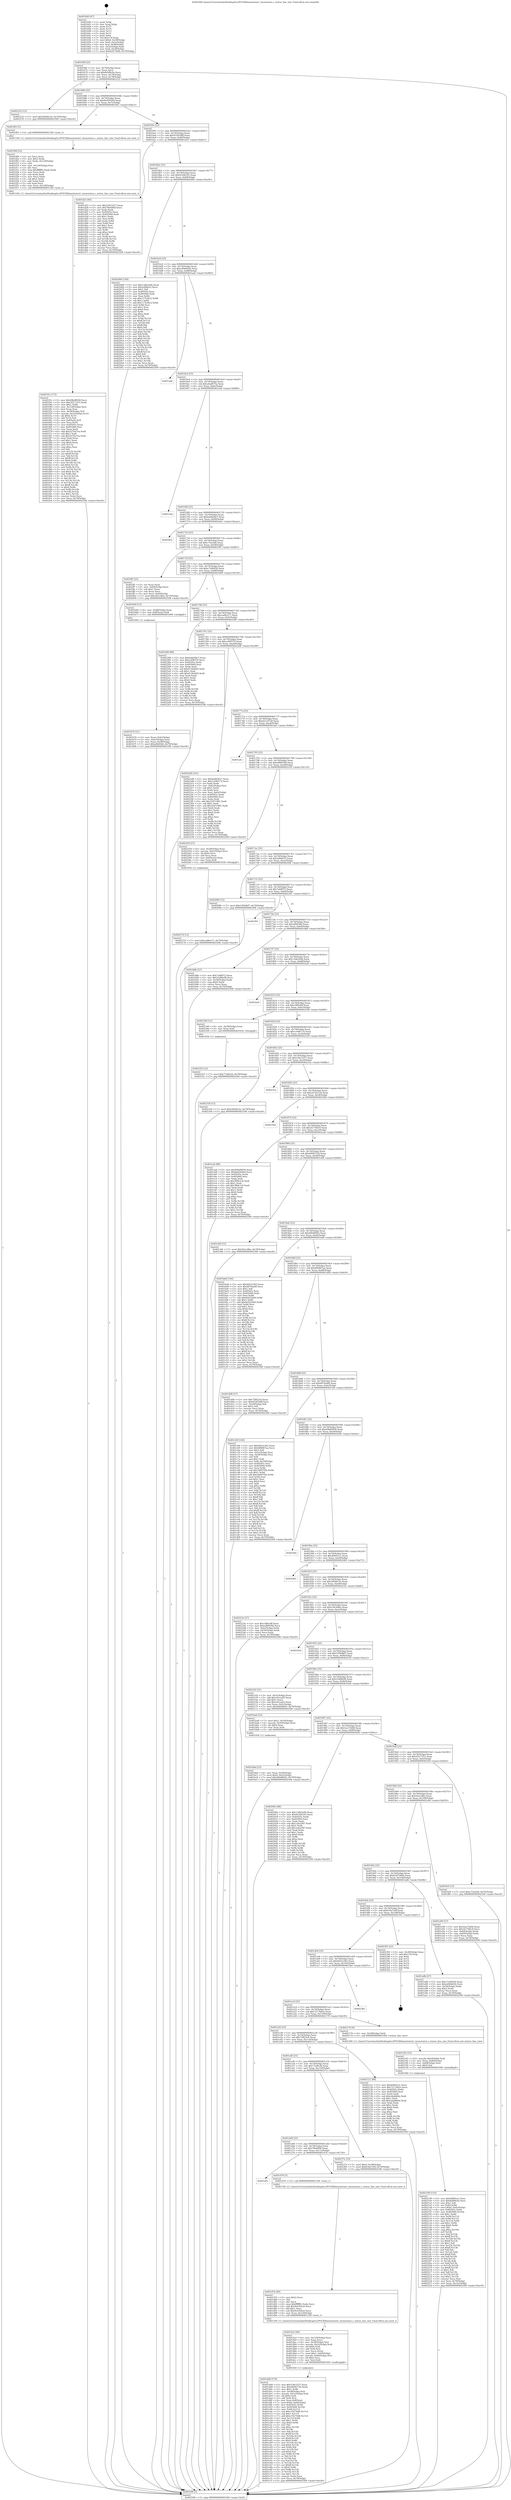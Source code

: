 digraph "0x401640" {
  label = "0x401640 (/mnt/c/Users/mathe/Desktop/tcc/POCII/binaries/extr_tmuxstatus.c_status_line_size_Final-ollvm.out::main(0))"
  labelloc = "t"
  node[shape=record]

  Entry [label="",width=0.3,height=0.3,shape=circle,fillcolor=black,style=filled]
  "0x40166f" [label="{
     0x40166f [23]\l
     | [instrs]\l
     &nbsp;&nbsp;0x40166f \<+3\>: mov -0x70(%rbp),%eax\l
     &nbsp;&nbsp;0x401672 \<+2\>: mov %eax,%ecx\l
     &nbsp;&nbsp;0x401674 \<+6\>: sub $0x8e9f9c9a,%ecx\l
     &nbsp;&nbsp;0x40167a \<+3\>: mov %eax,-0x74(%rbp)\l
     &nbsp;&nbsp;0x40167d \<+3\>: mov %ecx,-0x78(%rbp)\l
     &nbsp;&nbsp;0x401680 \<+6\>: je 0000000000402232 \<main+0xbf2\>\l
  }"]
  "0x402232" [label="{
     0x402232 [12]\l
     | [instrs]\l
     &nbsp;&nbsp;0x402232 \<+7\>: movl $0x50646c3e,-0x70(%rbp)\l
     &nbsp;&nbsp;0x402239 \<+5\>: jmp 0000000000402508 \<main+0xec8\>\l
  }"]
  "0x401686" [label="{
     0x401686 [22]\l
     | [instrs]\l
     &nbsp;&nbsp;0x401686 \<+5\>: jmp 000000000040168b \<main+0x4b\>\l
     &nbsp;&nbsp;0x40168b \<+3\>: mov -0x74(%rbp),%eax\l
     &nbsp;&nbsp;0x40168e \<+5\>: sub $0x8ed305b4,%eax\l
     &nbsp;&nbsp;0x401693 \<+3\>: mov %eax,-0x7c(%rbp)\l
     &nbsp;&nbsp;0x401696 \<+6\>: je 0000000000401f03 \<main+0x8c3\>\l
  }"]
  Exit [label="",width=0.3,height=0.3,shape=circle,fillcolor=black,style=filled,peripheries=2]
  "0x401f03" [label="{
     0x401f03 [5]\l
     | [instrs]\l
     &nbsp;&nbsp;0x401f03 \<+5\>: call 0000000000401160 \<next_i\>\l
     | [calls]\l
     &nbsp;&nbsp;0x401160 \{1\} (/mnt/c/Users/mathe/Desktop/tcc/POCII/binaries/extr_tmuxstatus.c_status_line_size_Final-ollvm.out::next_i)\l
  }"]
  "0x40169c" [label="{
     0x40169c [22]\l
     | [instrs]\l
     &nbsp;&nbsp;0x40169c \<+5\>: jmp 00000000004016a1 \<main+0x61\>\l
     &nbsp;&nbsp;0x4016a1 \<+3\>: mov -0x74(%rbp),%eax\l
     &nbsp;&nbsp;0x4016a4 \<+5\>: sub $0x93265d8f,%eax\l
     &nbsp;&nbsp;0x4016a9 \<+3\>: mov %eax,-0x80(%rbp)\l
     &nbsp;&nbsp;0x4016ac \<+6\>: je 0000000000401d23 \<main+0x6e3\>\l
  }"]
  "0x402355" [label="{
     0x402355 [12]\l
     | [instrs]\l
     &nbsp;&nbsp;0x402355 \<+7\>: movl $0x77a9fc2b,-0x70(%rbp)\l
     &nbsp;&nbsp;0x40235c \<+5\>: jmp 0000000000402508 \<main+0xec8\>\l
  }"]
  "0x401d23" [label="{
     0x401d23 [83]\l
     | [instrs]\l
     &nbsp;&nbsp;0x401d23 \<+5\>: mov $0x236c5257,%eax\l
     &nbsp;&nbsp;0x401d28 \<+5\>: mov $0x7fbe6f0d,%ecx\l
     &nbsp;&nbsp;0x401d2d \<+2\>: xor %edx,%edx\l
     &nbsp;&nbsp;0x401d2f \<+7\>: mov 0x40505c,%esi\l
     &nbsp;&nbsp;0x401d36 \<+7\>: mov 0x405060,%edi\l
     &nbsp;&nbsp;0x401d3d \<+3\>: sub $0x1,%edx\l
     &nbsp;&nbsp;0x401d40 \<+3\>: mov %esi,%r8d\l
     &nbsp;&nbsp;0x401d43 \<+3\>: add %edx,%r8d\l
     &nbsp;&nbsp;0x401d46 \<+4\>: imul %r8d,%esi\l
     &nbsp;&nbsp;0x401d4a \<+3\>: and $0x1,%esi\l
     &nbsp;&nbsp;0x401d4d \<+3\>: cmp $0x0,%esi\l
     &nbsp;&nbsp;0x401d50 \<+4\>: sete %r9b\l
     &nbsp;&nbsp;0x401d54 \<+3\>: cmp $0xa,%edi\l
     &nbsp;&nbsp;0x401d57 \<+4\>: setl %r10b\l
     &nbsp;&nbsp;0x401d5b \<+3\>: mov %r9b,%r11b\l
     &nbsp;&nbsp;0x401d5e \<+3\>: and %r10b,%r11b\l
     &nbsp;&nbsp;0x401d61 \<+3\>: xor %r10b,%r9b\l
     &nbsp;&nbsp;0x401d64 \<+3\>: or %r9b,%r11b\l
     &nbsp;&nbsp;0x401d67 \<+4\>: test $0x1,%r11b\l
     &nbsp;&nbsp;0x401d6b \<+3\>: cmovne %ecx,%eax\l
     &nbsp;&nbsp;0x401d6e \<+3\>: mov %eax,-0x70(%rbp)\l
     &nbsp;&nbsp;0x401d71 \<+5\>: jmp 0000000000402508 \<main+0xec8\>\l
  }"]
  "0x4016b2" [label="{
     0x4016b2 [25]\l
     | [instrs]\l
     &nbsp;&nbsp;0x4016b2 \<+5\>: jmp 00000000004016b7 \<main+0x77\>\l
     &nbsp;&nbsp;0x4016b7 \<+3\>: mov -0x74(%rbp),%eax\l
     &nbsp;&nbsp;0x4016ba \<+5\>: sub $0x9c50b165,%eax\l
     &nbsp;&nbsp;0x4016bf \<+6\>: mov %eax,-0x84(%rbp)\l
     &nbsp;&nbsp;0x4016c5 \<+6\>: je 0000000000402066 \<main+0xa26\>\l
  }"]
  "0x402274" [label="{
     0x402274 [12]\l
     | [instrs]\l
     &nbsp;&nbsp;0x402274 \<+7\>: movl $0xcad8ce71,-0x70(%rbp)\l
     &nbsp;&nbsp;0x40227b \<+5\>: jmp 0000000000402508 \<main+0xec8\>\l
  }"]
  "0x402066" [label="{
     0x402066 [144]\l
     | [instrs]\l
     &nbsp;&nbsp;0x402066 \<+5\>: mov $0x13db3e0b,%eax\l
     &nbsp;&nbsp;0x40206b \<+5\>: mov $0x2d0bb35,%ecx\l
     &nbsp;&nbsp;0x402070 \<+2\>: mov $0x1,%dl\l
     &nbsp;&nbsp;0x402072 \<+7\>: mov 0x40505c,%esi\l
     &nbsp;&nbsp;0x402079 \<+7\>: mov 0x405060,%edi\l
     &nbsp;&nbsp;0x402080 \<+3\>: mov %esi,%r8d\l
     &nbsp;&nbsp;0x402083 \<+7\>: sub $0x117b34c2,%r8d\l
     &nbsp;&nbsp;0x40208a \<+4\>: sub $0x1,%r8d\l
     &nbsp;&nbsp;0x40208e \<+7\>: add $0x117b34c2,%r8d\l
     &nbsp;&nbsp;0x402095 \<+4\>: imul %r8d,%esi\l
     &nbsp;&nbsp;0x402099 \<+3\>: and $0x1,%esi\l
     &nbsp;&nbsp;0x40209c \<+3\>: cmp $0x0,%esi\l
     &nbsp;&nbsp;0x40209f \<+4\>: sete %r9b\l
     &nbsp;&nbsp;0x4020a3 \<+3\>: cmp $0xa,%edi\l
     &nbsp;&nbsp;0x4020a6 \<+4\>: setl %r10b\l
     &nbsp;&nbsp;0x4020aa \<+3\>: mov %r9b,%r11b\l
     &nbsp;&nbsp;0x4020ad \<+4\>: xor $0xff,%r11b\l
     &nbsp;&nbsp;0x4020b1 \<+3\>: mov %r10b,%bl\l
     &nbsp;&nbsp;0x4020b4 \<+3\>: xor $0xff,%bl\l
     &nbsp;&nbsp;0x4020b7 \<+3\>: xor $0x0,%dl\l
     &nbsp;&nbsp;0x4020ba \<+3\>: mov %r11b,%r14b\l
     &nbsp;&nbsp;0x4020bd \<+4\>: and $0x0,%r14b\l
     &nbsp;&nbsp;0x4020c1 \<+3\>: and %dl,%r9b\l
     &nbsp;&nbsp;0x4020c4 \<+3\>: mov %bl,%r15b\l
     &nbsp;&nbsp;0x4020c7 \<+4\>: and $0x0,%r15b\l
     &nbsp;&nbsp;0x4020cb \<+3\>: and %dl,%r10b\l
     &nbsp;&nbsp;0x4020ce \<+3\>: or %r9b,%r14b\l
     &nbsp;&nbsp;0x4020d1 \<+3\>: or %r10b,%r15b\l
     &nbsp;&nbsp;0x4020d4 \<+3\>: xor %r15b,%r14b\l
     &nbsp;&nbsp;0x4020d7 \<+3\>: or %bl,%r11b\l
     &nbsp;&nbsp;0x4020da \<+4\>: xor $0xff,%r11b\l
     &nbsp;&nbsp;0x4020de \<+3\>: or $0x0,%dl\l
     &nbsp;&nbsp;0x4020e1 \<+3\>: and %dl,%r11b\l
     &nbsp;&nbsp;0x4020e4 \<+3\>: or %r11b,%r14b\l
     &nbsp;&nbsp;0x4020e7 \<+4\>: test $0x1,%r14b\l
     &nbsp;&nbsp;0x4020eb \<+3\>: cmovne %ecx,%eax\l
     &nbsp;&nbsp;0x4020ee \<+3\>: mov %eax,-0x70(%rbp)\l
     &nbsp;&nbsp;0x4020f1 \<+5\>: jmp 0000000000402508 \<main+0xec8\>\l
  }"]
  "0x4016cb" [label="{
     0x4016cb [25]\l
     | [instrs]\l
     &nbsp;&nbsp;0x4016cb \<+5\>: jmp 00000000004016d0 \<main+0x90\>\l
     &nbsp;&nbsp;0x4016d0 \<+3\>: mov -0x74(%rbp),%eax\l
     &nbsp;&nbsp;0x4016d3 \<+5\>: sub $0xa4966d5b,%eax\l
     &nbsp;&nbsp;0x4016d8 \<+6\>: mov %eax,-0x88(%rbp)\l
     &nbsp;&nbsp;0x4016de \<+6\>: je 0000000000401aa6 \<main+0x466\>\l
  }"]
  "0x402199" [label="{
     0x402199 [153]\l
     | [instrs]\l
     &nbsp;&nbsp;0x402199 \<+5\>: mov $0x4fd95ca1,%esi\l
     &nbsp;&nbsp;0x40219e \<+5\>: mov $0x8e9f9c9a,%ecx\l
     &nbsp;&nbsp;0x4021a3 \<+2\>: mov $0x1,%dl\l
     &nbsp;&nbsp;0x4021a5 \<+3\>: xor %r8d,%r8d\l
     &nbsp;&nbsp;0x4021a8 \<+7\>: movl $0x0,-0x6c(%rbp)\l
     &nbsp;&nbsp;0x4021af \<+8\>: mov 0x40505c,%r9d\l
     &nbsp;&nbsp;0x4021b7 \<+8\>: mov 0x405060,%r10d\l
     &nbsp;&nbsp;0x4021bf \<+4\>: sub $0x1,%r8d\l
     &nbsp;&nbsp;0x4021c3 \<+3\>: mov %r9d,%r11d\l
     &nbsp;&nbsp;0x4021c6 \<+3\>: add %r8d,%r11d\l
     &nbsp;&nbsp;0x4021c9 \<+4\>: imul %r11d,%r9d\l
     &nbsp;&nbsp;0x4021cd \<+4\>: and $0x1,%r9d\l
     &nbsp;&nbsp;0x4021d1 \<+4\>: cmp $0x0,%r9d\l
     &nbsp;&nbsp;0x4021d5 \<+3\>: sete %bl\l
     &nbsp;&nbsp;0x4021d8 \<+4\>: cmp $0xa,%r10d\l
     &nbsp;&nbsp;0x4021dc \<+4\>: setl %r14b\l
     &nbsp;&nbsp;0x4021e0 \<+3\>: mov %bl,%r15b\l
     &nbsp;&nbsp;0x4021e3 \<+4\>: xor $0xff,%r15b\l
     &nbsp;&nbsp;0x4021e7 \<+3\>: mov %r14b,%r12b\l
     &nbsp;&nbsp;0x4021ea \<+4\>: xor $0xff,%r12b\l
     &nbsp;&nbsp;0x4021ee \<+3\>: xor $0x1,%dl\l
     &nbsp;&nbsp;0x4021f1 \<+3\>: mov %r15b,%r13b\l
     &nbsp;&nbsp;0x4021f4 \<+4\>: and $0xff,%r13b\l
     &nbsp;&nbsp;0x4021f8 \<+2\>: and %dl,%bl\l
     &nbsp;&nbsp;0x4021fa \<+3\>: mov %r12b,%dil\l
     &nbsp;&nbsp;0x4021fd \<+4\>: and $0xff,%dil\l
     &nbsp;&nbsp;0x402201 \<+3\>: and %dl,%r14b\l
     &nbsp;&nbsp;0x402204 \<+3\>: or %bl,%r13b\l
     &nbsp;&nbsp;0x402207 \<+3\>: or %r14b,%dil\l
     &nbsp;&nbsp;0x40220a \<+3\>: xor %dil,%r13b\l
     &nbsp;&nbsp;0x40220d \<+3\>: or %r12b,%r15b\l
     &nbsp;&nbsp;0x402210 \<+4\>: xor $0xff,%r15b\l
     &nbsp;&nbsp;0x402214 \<+3\>: or $0x1,%dl\l
     &nbsp;&nbsp;0x402217 \<+3\>: and %dl,%r15b\l
     &nbsp;&nbsp;0x40221a \<+3\>: or %r15b,%r13b\l
     &nbsp;&nbsp;0x40221d \<+4\>: test $0x1,%r13b\l
     &nbsp;&nbsp;0x402221 \<+3\>: cmovne %ecx,%esi\l
     &nbsp;&nbsp;0x402224 \<+3\>: mov %esi,-0x70(%rbp)\l
     &nbsp;&nbsp;0x402227 \<+6\>: mov %eax,-0x12c(%rbp)\l
     &nbsp;&nbsp;0x40222d \<+5\>: jmp 0000000000402508 \<main+0xec8\>\l
  }"]
  "0x401aa6" [label="{
     0x401aa6\l
  }", style=dashed]
  "0x4016e4" [label="{
     0x4016e4 [25]\l
     | [instrs]\l
     &nbsp;&nbsp;0x4016e4 \<+5\>: jmp 00000000004016e9 \<main+0xa9\>\l
     &nbsp;&nbsp;0x4016e9 \<+3\>: mov -0x74(%rbp),%eax\l
     &nbsp;&nbsp;0x4016ec \<+5\>: sub $0xa4ad875a,%eax\l
     &nbsp;&nbsp;0x4016f1 \<+6\>: mov %eax,-0x8c(%rbp)\l
     &nbsp;&nbsp;0x4016f7 \<+6\>: je 00000000004023a6 \<main+0xd66\>\l
  }"]
  "0x402182" [label="{
     0x402182 [23]\l
     | [instrs]\l
     &nbsp;&nbsp;0x402182 \<+10\>: movabs $0x4030b6,%rdi\l
     &nbsp;&nbsp;0x40218c \<+3\>: mov %eax,-0x68(%rbp)\l
     &nbsp;&nbsp;0x40218f \<+3\>: mov -0x68(%rbp),%esi\l
     &nbsp;&nbsp;0x402192 \<+2\>: mov $0x0,%al\l
     &nbsp;&nbsp;0x402194 \<+5\>: call 0000000000401040 \<printf@plt\>\l
     | [calls]\l
     &nbsp;&nbsp;0x401040 \{1\} (unknown)\l
  }"]
  "0x4023a6" [label="{
     0x4023a6\l
  }", style=dashed]
  "0x4016fd" [label="{
     0x4016fd [25]\l
     | [instrs]\l
     &nbsp;&nbsp;0x4016fd \<+5\>: jmp 0000000000401702 \<main+0xc2\>\l
     &nbsp;&nbsp;0x401702 \<+3\>: mov -0x74(%rbp),%eax\l
     &nbsp;&nbsp;0x401705 \<+5\>: sub $0xba8d3be7,%eax\l
     &nbsp;&nbsp;0x40170a \<+6\>: mov %eax,-0x90(%rbp)\l
     &nbsp;&nbsp;0x401710 \<+6\>: je 00000000004024ee \<main+0xeae\>\l
  }"]
  "0x401f3c" [label="{
     0x401f3c [173]\l
     | [instrs]\l
     &nbsp;&nbsp;0x401f3c \<+5\>: mov $0x49bd9058,%ecx\l
     &nbsp;&nbsp;0x401f41 \<+5\>: mov $0x5f217353,%edx\l
     &nbsp;&nbsp;0x401f46 \<+3\>: mov $0x1,%r8b\l
     &nbsp;&nbsp;0x401f49 \<+6\>: mov -0x128(%rbp),%esi\l
     &nbsp;&nbsp;0x401f4f \<+3\>: imul %eax,%esi\l
     &nbsp;&nbsp;0x401f52 \<+4\>: mov -0x58(%rbp),%r9\l
     &nbsp;&nbsp;0x401f56 \<+4\>: movslq -0x5c(%rbp),%r10\l
     &nbsp;&nbsp;0x401f5a \<+4\>: shl $0x4,%r10\l
     &nbsp;&nbsp;0x401f5e \<+3\>: add %r10,%r9\l
     &nbsp;&nbsp;0x401f61 \<+4\>: mov 0x8(%r9),%r9\l
     &nbsp;&nbsp;0x401f65 \<+3\>: mov %esi,(%r9)\l
     &nbsp;&nbsp;0x401f68 \<+7\>: mov 0x40505c,%eax\l
     &nbsp;&nbsp;0x401f6f \<+7\>: mov 0x405060,%esi\l
     &nbsp;&nbsp;0x401f76 \<+2\>: mov %eax,%edi\l
     &nbsp;&nbsp;0x401f78 \<+6\>: add $0x527ba7ea,%edi\l
     &nbsp;&nbsp;0x401f7e \<+3\>: sub $0x1,%edi\l
     &nbsp;&nbsp;0x401f81 \<+6\>: sub $0x527ba7ea,%edi\l
     &nbsp;&nbsp;0x401f87 \<+3\>: imul %edi,%eax\l
     &nbsp;&nbsp;0x401f8a \<+3\>: and $0x1,%eax\l
     &nbsp;&nbsp;0x401f8d \<+3\>: cmp $0x0,%eax\l
     &nbsp;&nbsp;0x401f90 \<+4\>: sete %r11b\l
     &nbsp;&nbsp;0x401f94 \<+3\>: cmp $0xa,%esi\l
     &nbsp;&nbsp;0x401f97 \<+3\>: setl %bl\l
     &nbsp;&nbsp;0x401f9a \<+3\>: mov %r11b,%r14b\l
     &nbsp;&nbsp;0x401f9d \<+4\>: xor $0xff,%r14b\l
     &nbsp;&nbsp;0x401fa1 \<+3\>: mov %bl,%r15b\l
     &nbsp;&nbsp;0x401fa4 \<+4\>: xor $0xff,%r15b\l
     &nbsp;&nbsp;0x401fa8 \<+4\>: xor $0x0,%r8b\l
     &nbsp;&nbsp;0x401fac \<+3\>: mov %r14b,%r12b\l
     &nbsp;&nbsp;0x401faf \<+4\>: and $0x0,%r12b\l
     &nbsp;&nbsp;0x401fb3 \<+3\>: and %r8b,%r11b\l
     &nbsp;&nbsp;0x401fb6 \<+3\>: mov %r15b,%r13b\l
     &nbsp;&nbsp;0x401fb9 \<+4\>: and $0x0,%r13b\l
     &nbsp;&nbsp;0x401fbd \<+3\>: and %r8b,%bl\l
     &nbsp;&nbsp;0x401fc0 \<+3\>: or %r11b,%r12b\l
     &nbsp;&nbsp;0x401fc3 \<+3\>: or %bl,%r13b\l
     &nbsp;&nbsp;0x401fc6 \<+3\>: xor %r13b,%r12b\l
     &nbsp;&nbsp;0x401fc9 \<+3\>: or %r15b,%r14b\l
     &nbsp;&nbsp;0x401fcc \<+4\>: xor $0xff,%r14b\l
     &nbsp;&nbsp;0x401fd0 \<+4\>: or $0x0,%r8b\l
     &nbsp;&nbsp;0x401fd4 \<+3\>: and %r8b,%r14b\l
     &nbsp;&nbsp;0x401fd7 \<+3\>: or %r14b,%r12b\l
     &nbsp;&nbsp;0x401fda \<+4\>: test $0x1,%r12b\l
     &nbsp;&nbsp;0x401fde \<+3\>: cmovne %edx,%ecx\l
     &nbsp;&nbsp;0x401fe1 \<+3\>: mov %ecx,-0x70(%rbp)\l
     &nbsp;&nbsp;0x401fe4 \<+5\>: jmp 0000000000402508 \<main+0xec8\>\l
  }"]
  "0x4024ee" [label="{
     0x4024ee\l
  }", style=dashed]
  "0x401716" [label="{
     0x401716 [25]\l
     | [instrs]\l
     &nbsp;&nbsp;0x401716 \<+5\>: jmp 000000000040171b \<main+0xdb\>\l
     &nbsp;&nbsp;0x40171b \<+3\>: mov -0x74(%rbp),%eax\l
     &nbsp;&nbsp;0x40171e \<+5\>: sub $0xc75eefa8,%eax\l
     &nbsp;&nbsp;0x401723 \<+6\>: mov %eax,-0x94(%rbp)\l
     &nbsp;&nbsp;0x401729 \<+6\>: je 0000000000401ff5 \<main+0x9b5\>\l
  }"]
  "0x401f08" [label="{
     0x401f08 [52]\l
     | [instrs]\l
     &nbsp;&nbsp;0x401f08 \<+2\>: xor %ecx,%ecx\l
     &nbsp;&nbsp;0x401f0a \<+5\>: mov $0x2,%edx\l
     &nbsp;&nbsp;0x401f0f \<+6\>: mov %edx,-0x124(%rbp)\l
     &nbsp;&nbsp;0x401f15 \<+1\>: cltd\l
     &nbsp;&nbsp;0x401f16 \<+6\>: mov -0x124(%rbp),%esi\l
     &nbsp;&nbsp;0x401f1c \<+2\>: idiv %esi\l
     &nbsp;&nbsp;0x401f1e \<+6\>: imul $0xfffffffe,%edx,%edx\l
     &nbsp;&nbsp;0x401f24 \<+2\>: mov %ecx,%edi\l
     &nbsp;&nbsp;0x401f26 \<+2\>: sub %edx,%edi\l
     &nbsp;&nbsp;0x401f28 \<+2\>: mov %ecx,%edx\l
     &nbsp;&nbsp;0x401f2a \<+3\>: sub $0x1,%edx\l
     &nbsp;&nbsp;0x401f2d \<+2\>: add %edx,%edi\l
     &nbsp;&nbsp;0x401f2f \<+2\>: sub %edi,%ecx\l
     &nbsp;&nbsp;0x401f31 \<+6\>: mov %ecx,-0x128(%rbp)\l
     &nbsp;&nbsp;0x401f37 \<+5\>: call 0000000000401160 \<next_i\>\l
     | [calls]\l
     &nbsp;&nbsp;0x401160 \{1\} (/mnt/c/Users/mathe/Desktop/tcc/POCII/binaries/extr_tmuxstatus.c_status_line_size_Final-ollvm.out::next_i)\l
  }"]
  "0x401ff5" [label="{
     0x401ff5 [25]\l
     | [instrs]\l
     &nbsp;&nbsp;0x401ff5 \<+2\>: xor %eax,%eax\l
     &nbsp;&nbsp;0x401ff7 \<+3\>: mov -0x64(%rbp),%ecx\l
     &nbsp;&nbsp;0x401ffa \<+3\>: sub $0x1,%eax\l
     &nbsp;&nbsp;0x401ffd \<+2\>: sub %eax,%ecx\l
     &nbsp;&nbsp;0x401fff \<+3\>: mov %ecx,-0x64(%rbp)\l
     &nbsp;&nbsp;0x402002 \<+7\>: movl $0x5fa1c86e,-0x70(%rbp)\l
     &nbsp;&nbsp;0x402009 \<+5\>: jmp 0000000000402508 \<main+0xec8\>\l
  }"]
  "0x40172f" [label="{
     0x40172f [25]\l
     | [instrs]\l
     &nbsp;&nbsp;0x40172f \<+5\>: jmp 0000000000401734 \<main+0xf4\>\l
     &nbsp;&nbsp;0x401734 \<+3\>: mov -0x74(%rbp),%eax\l
     &nbsp;&nbsp;0x401737 \<+5\>: sub $0xc7e96658,%eax\l
     &nbsp;&nbsp;0x40173c \<+6\>: mov %eax,-0x98(%rbp)\l
     &nbsp;&nbsp;0x401742 \<+6\>: je 0000000000401b69 \<main+0x529\>\l
  }"]
  "0x401dd4" [label="{
     0x401dd4 [176]\l
     | [instrs]\l
     &nbsp;&nbsp;0x401dd4 \<+5\>: mov $0x236c5257,%ecx\l
     &nbsp;&nbsp;0x401dd9 \<+5\>: mov $0x44085726,%edx\l
     &nbsp;&nbsp;0x401dde \<+3\>: mov $0x1,%r8b\l
     &nbsp;&nbsp;0x401de1 \<+4\>: mov -0x58(%rbp),%rsi\l
     &nbsp;&nbsp;0x401de5 \<+4\>: movslq -0x5c(%rbp),%rdi\l
     &nbsp;&nbsp;0x401de9 \<+4\>: shl $0x4,%rdi\l
     &nbsp;&nbsp;0x401ded \<+3\>: add %rdi,%rsi\l
     &nbsp;&nbsp;0x401df0 \<+4\>: mov %rax,0x8(%rsi)\l
     &nbsp;&nbsp;0x401df4 \<+7\>: movl $0x0,-0x64(%rbp)\l
     &nbsp;&nbsp;0x401dfb \<+8\>: mov 0x40505c,%r9d\l
     &nbsp;&nbsp;0x401e03 \<+8\>: mov 0x405060,%r10d\l
     &nbsp;&nbsp;0x401e0b \<+3\>: mov %r9d,%r11d\l
     &nbsp;&nbsp;0x401e0e \<+7\>: sub $0xc19274d8,%r11d\l
     &nbsp;&nbsp;0x401e15 \<+4\>: sub $0x1,%r11d\l
     &nbsp;&nbsp;0x401e19 \<+7\>: add $0xc19274d8,%r11d\l
     &nbsp;&nbsp;0x401e20 \<+4\>: imul %r11d,%r9d\l
     &nbsp;&nbsp;0x401e24 \<+4\>: and $0x1,%r9d\l
     &nbsp;&nbsp;0x401e28 \<+4\>: cmp $0x0,%r9d\l
     &nbsp;&nbsp;0x401e2c \<+3\>: sete %bl\l
     &nbsp;&nbsp;0x401e2f \<+4\>: cmp $0xa,%r10d\l
     &nbsp;&nbsp;0x401e33 \<+4\>: setl %r14b\l
     &nbsp;&nbsp;0x401e37 \<+3\>: mov %bl,%r15b\l
     &nbsp;&nbsp;0x401e3a \<+4\>: xor $0xff,%r15b\l
     &nbsp;&nbsp;0x401e3e \<+3\>: mov %r14b,%r12b\l
     &nbsp;&nbsp;0x401e41 \<+4\>: xor $0xff,%r12b\l
     &nbsp;&nbsp;0x401e45 \<+4\>: xor $0x0,%r8b\l
     &nbsp;&nbsp;0x401e49 \<+3\>: mov %r15b,%r13b\l
     &nbsp;&nbsp;0x401e4c \<+4\>: and $0x0,%r13b\l
     &nbsp;&nbsp;0x401e50 \<+3\>: and %r8b,%bl\l
     &nbsp;&nbsp;0x401e53 \<+3\>: mov %r12b,%al\l
     &nbsp;&nbsp;0x401e56 \<+2\>: and $0x0,%al\l
     &nbsp;&nbsp;0x401e58 \<+3\>: and %r8b,%r14b\l
     &nbsp;&nbsp;0x401e5b \<+3\>: or %bl,%r13b\l
     &nbsp;&nbsp;0x401e5e \<+3\>: or %r14b,%al\l
     &nbsp;&nbsp;0x401e61 \<+3\>: xor %al,%r13b\l
     &nbsp;&nbsp;0x401e64 \<+3\>: or %r12b,%r15b\l
     &nbsp;&nbsp;0x401e67 \<+4\>: xor $0xff,%r15b\l
     &nbsp;&nbsp;0x401e6b \<+4\>: or $0x0,%r8b\l
     &nbsp;&nbsp;0x401e6f \<+3\>: and %r8b,%r15b\l
     &nbsp;&nbsp;0x401e72 \<+3\>: or %r15b,%r13b\l
     &nbsp;&nbsp;0x401e75 \<+4\>: test $0x1,%r13b\l
     &nbsp;&nbsp;0x401e79 \<+3\>: cmovne %edx,%ecx\l
     &nbsp;&nbsp;0x401e7c \<+3\>: mov %ecx,-0x70(%rbp)\l
     &nbsp;&nbsp;0x401e7f \<+5\>: jmp 0000000000402508 \<main+0xec8\>\l
  }"]
  "0x401b69" [label="{
     0x401b69 [13]\l
     | [instrs]\l
     &nbsp;&nbsp;0x401b69 \<+4\>: mov -0x48(%rbp),%rax\l
     &nbsp;&nbsp;0x401b6d \<+4\>: mov 0x8(%rax),%rdi\l
     &nbsp;&nbsp;0x401b71 \<+5\>: call 0000000000401060 \<atoi@plt\>\l
     | [calls]\l
     &nbsp;&nbsp;0x401060 \{1\} (unknown)\l
  }"]
  "0x401748" [label="{
     0x401748 [25]\l
     | [instrs]\l
     &nbsp;&nbsp;0x401748 \<+5\>: jmp 000000000040174d \<main+0x10d\>\l
     &nbsp;&nbsp;0x40174d \<+3\>: mov -0x74(%rbp),%eax\l
     &nbsp;&nbsp;0x401750 \<+5\>: sub $0xcad8ce71,%eax\l
     &nbsp;&nbsp;0x401755 \<+6\>: mov %eax,-0x9c(%rbp)\l
     &nbsp;&nbsp;0x40175b \<+6\>: je 0000000000402280 \<main+0xc40\>\l
  }"]
  "0x401da3" [label="{
     0x401da3 [49]\l
     | [instrs]\l
     &nbsp;&nbsp;0x401da3 \<+6\>: mov -0x120(%rbp),%ecx\l
     &nbsp;&nbsp;0x401da9 \<+3\>: imul %eax,%ecx\l
     &nbsp;&nbsp;0x401dac \<+4\>: mov -0x58(%rbp),%rsi\l
     &nbsp;&nbsp;0x401db0 \<+4\>: movslq -0x5c(%rbp),%rdi\l
     &nbsp;&nbsp;0x401db4 \<+4\>: shl $0x4,%rdi\l
     &nbsp;&nbsp;0x401db8 \<+3\>: add %rdi,%rsi\l
     &nbsp;&nbsp;0x401dbb \<+2\>: mov %ecx,(%rsi)\l
     &nbsp;&nbsp;0x401dbd \<+7\>: movl $0x1,-0x60(%rbp)\l
     &nbsp;&nbsp;0x401dc4 \<+4\>: movslq -0x60(%rbp),%rsi\l
     &nbsp;&nbsp;0x401dc8 \<+4\>: shl $0x2,%rsi\l
     &nbsp;&nbsp;0x401dcc \<+3\>: mov %rsi,%rdi\l
     &nbsp;&nbsp;0x401dcf \<+5\>: call 0000000000401050 \<malloc@plt\>\l
     | [calls]\l
     &nbsp;&nbsp;0x401050 \{1\} (unknown)\l
  }"]
  "0x402280" [label="{
     0x402280 [88]\l
     | [instrs]\l
     &nbsp;&nbsp;0x402280 \<+5\>: mov $0xba8d3be7,%eax\l
     &nbsp;&nbsp;0x402285 \<+5\>: mov $0xcc09f370,%ecx\l
     &nbsp;&nbsp;0x40228a \<+7\>: mov 0x40505c,%edx\l
     &nbsp;&nbsp;0x402291 \<+7\>: mov 0x405060,%esi\l
     &nbsp;&nbsp;0x402298 \<+2\>: mov %edx,%edi\l
     &nbsp;&nbsp;0x40229a \<+6\>: sub $0x4136eb65,%edi\l
     &nbsp;&nbsp;0x4022a0 \<+3\>: sub $0x1,%edi\l
     &nbsp;&nbsp;0x4022a3 \<+6\>: add $0x4136eb65,%edi\l
     &nbsp;&nbsp;0x4022a9 \<+3\>: imul %edi,%edx\l
     &nbsp;&nbsp;0x4022ac \<+3\>: and $0x1,%edx\l
     &nbsp;&nbsp;0x4022af \<+3\>: cmp $0x0,%edx\l
     &nbsp;&nbsp;0x4022b2 \<+4\>: sete %r8b\l
     &nbsp;&nbsp;0x4022b6 \<+3\>: cmp $0xa,%esi\l
     &nbsp;&nbsp;0x4022b9 \<+4\>: setl %r9b\l
     &nbsp;&nbsp;0x4022bd \<+3\>: mov %r8b,%r10b\l
     &nbsp;&nbsp;0x4022c0 \<+3\>: and %r9b,%r10b\l
     &nbsp;&nbsp;0x4022c3 \<+3\>: xor %r9b,%r8b\l
     &nbsp;&nbsp;0x4022c6 \<+3\>: or %r8b,%r10b\l
     &nbsp;&nbsp;0x4022c9 \<+4\>: test $0x1,%r10b\l
     &nbsp;&nbsp;0x4022cd \<+3\>: cmovne %ecx,%eax\l
     &nbsp;&nbsp;0x4022d0 \<+3\>: mov %eax,-0x70(%rbp)\l
     &nbsp;&nbsp;0x4022d3 \<+5\>: jmp 0000000000402508 \<main+0xec8\>\l
  }"]
  "0x401761" [label="{
     0x401761 [25]\l
     | [instrs]\l
     &nbsp;&nbsp;0x401761 \<+5\>: jmp 0000000000401766 \<main+0x126\>\l
     &nbsp;&nbsp;0x401766 \<+3\>: mov -0x74(%rbp),%eax\l
     &nbsp;&nbsp;0x401769 \<+5\>: sub $0xcc09f370,%eax\l
     &nbsp;&nbsp;0x40176e \<+6\>: mov %eax,-0xa0(%rbp)\l
     &nbsp;&nbsp;0x401774 \<+6\>: je 00000000004022d8 \<main+0xc98\>\l
  }"]
  "0x401d7b" [label="{
     0x401d7b [40]\l
     | [instrs]\l
     &nbsp;&nbsp;0x401d7b \<+5\>: mov $0x2,%ecx\l
     &nbsp;&nbsp;0x401d80 \<+1\>: cltd\l
     &nbsp;&nbsp;0x401d81 \<+2\>: idiv %ecx\l
     &nbsp;&nbsp;0x401d83 \<+6\>: imul $0xfffffffe,%edx,%ecx\l
     &nbsp;&nbsp;0x401d89 \<+6\>: add $0x9c6302e0,%ecx\l
     &nbsp;&nbsp;0x401d8f \<+3\>: add $0x1,%ecx\l
     &nbsp;&nbsp;0x401d92 \<+6\>: sub $0x9c6302e0,%ecx\l
     &nbsp;&nbsp;0x401d98 \<+6\>: mov %ecx,-0x120(%rbp)\l
     &nbsp;&nbsp;0x401d9e \<+5\>: call 0000000000401160 \<next_i\>\l
     | [calls]\l
     &nbsp;&nbsp;0x401160 \{1\} (/mnt/c/Users/mathe/Desktop/tcc/POCII/binaries/extr_tmuxstatus.c_status_line_size_Final-ollvm.out::next_i)\l
  }"]
  "0x4022d8" [label="{
     0x4022d8 [101]\l
     | [instrs]\l
     &nbsp;&nbsp;0x4022d8 \<+5\>: mov $0xba8d3be7,%eax\l
     &nbsp;&nbsp;0x4022dd \<+5\>: mov $0x1c046174,%ecx\l
     &nbsp;&nbsp;0x4022e2 \<+2\>: xor %edx,%edx\l
     &nbsp;&nbsp;0x4022e4 \<+3\>: mov -0x6c(%rbp),%esi\l
     &nbsp;&nbsp;0x4022e7 \<+3\>: sub $0x1,%edx\l
     &nbsp;&nbsp;0x4022ea \<+2\>: sub %edx,%esi\l
     &nbsp;&nbsp;0x4022ec \<+3\>: mov %esi,-0x6c(%rbp)\l
     &nbsp;&nbsp;0x4022ef \<+7\>: mov 0x40505c,%edx\l
     &nbsp;&nbsp;0x4022f6 \<+7\>: mov 0x405060,%esi\l
     &nbsp;&nbsp;0x4022fd \<+2\>: mov %edx,%edi\l
     &nbsp;&nbsp;0x4022ff \<+6\>: add $0x2267c981,%edi\l
     &nbsp;&nbsp;0x402305 \<+3\>: sub $0x1,%edi\l
     &nbsp;&nbsp;0x402308 \<+6\>: sub $0x2267c981,%edi\l
     &nbsp;&nbsp;0x40230e \<+3\>: imul %edi,%edx\l
     &nbsp;&nbsp;0x402311 \<+3\>: and $0x1,%edx\l
     &nbsp;&nbsp;0x402314 \<+3\>: cmp $0x0,%edx\l
     &nbsp;&nbsp;0x402317 \<+4\>: sete %r8b\l
     &nbsp;&nbsp;0x40231b \<+3\>: cmp $0xa,%esi\l
     &nbsp;&nbsp;0x40231e \<+4\>: setl %r9b\l
     &nbsp;&nbsp;0x402322 \<+3\>: mov %r8b,%r10b\l
     &nbsp;&nbsp;0x402325 \<+3\>: and %r9b,%r10b\l
     &nbsp;&nbsp;0x402328 \<+3\>: xor %r9b,%r8b\l
     &nbsp;&nbsp;0x40232b \<+3\>: or %r8b,%r10b\l
     &nbsp;&nbsp;0x40232e \<+4\>: test $0x1,%r10b\l
     &nbsp;&nbsp;0x402332 \<+3\>: cmovne %ecx,%eax\l
     &nbsp;&nbsp;0x402335 \<+3\>: mov %eax,-0x70(%rbp)\l
     &nbsp;&nbsp;0x402338 \<+5\>: jmp 0000000000402508 \<main+0xec8\>\l
  }"]
  "0x40177a" [label="{
     0x40177a [25]\l
     | [instrs]\l
     &nbsp;&nbsp;0x40177a \<+5\>: jmp 000000000040177f \<main+0x13f\>\l
     &nbsp;&nbsp;0x40177f \<+3\>: mov -0x74(%rbp),%eax\l
     &nbsp;&nbsp;0x401782 \<+5\>: sub $0xd2c167a9,%eax\l
     &nbsp;&nbsp;0x401787 \<+6\>: mov %eax,-0xa4(%rbp)\l
     &nbsp;&nbsp;0x40178d \<+6\>: je 0000000000401afe \<main+0x4be\>\l
  }"]
  "0x401a81" [label="{
     0x401a81\l
  }", style=dashed]
  "0x401afe" [label="{
     0x401afe\l
  }", style=dashed]
  "0x401793" [label="{
     0x401793 [25]\l
     | [instrs]\l
     &nbsp;&nbsp;0x401793 \<+5\>: jmp 0000000000401798 \<main+0x158\>\l
     &nbsp;&nbsp;0x401798 \<+3\>: mov -0x74(%rbp),%eax\l
     &nbsp;&nbsp;0x40179b \<+5\>: sub $0xedf9939d,%eax\l
     &nbsp;&nbsp;0x4017a0 \<+6\>: mov %eax,-0xa8(%rbp)\l
     &nbsp;&nbsp;0x4017a6 \<+6\>: je 0000000000402259 \<main+0xc19\>\l
  }"]
  "0x401d76" [label="{
     0x401d76 [5]\l
     | [instrs]\l
     &nbsp;&nbsp;0x401d76 \<+5\>: call 0000000000401160 \<next_i\>\l
     | [calls]\l
     &nbsp;&nbsp;0x401160 \{1\} (/mnt/c/Users/mathe/Desktop/tcc/POCII/binaries/extr_tmuxstatus.c_status_line_size_Final-ollvm.out::next_i)\l
  }"]
  "0x402259" [label="{
     0x402259 [27]\l
     | [instrs]\l
     &nbsp;&nbsp;0x402259 \<+4\>: mov -0x58(%rbp),%rax\l
     &nbsp;&nbsp;0x40225d \<+4\>: movslq -0x6c(%rbp),%rcx\l
     &nbsp;&nbsp;0x402261 \<+4\>: shl $0x4,%rcx\l
     &nbsp;&nbsp;0x402265 \<+3\>: add %rcx,%rax\l
     &nbsp;&nbsp;0x402268 \<+4\>: mov 0x8(%rax),%rax\l
     &nbsp;&nbsp;0x40226c \<+3\>: mov %rax,%rdi\l
     &nbsp;&nbsp;0x40226f \<+5\>: call 0000000000401030 \<free@plt\>\l
     | [calls]\l
     &nbsp;&nbsp;0x401030 \{1\} (unknown)\l
  }"]
  "0x4017ac" [label="{
     0x4017ac [25]\l
     | [instrs]\l
     &nbsp;&nbsp;0x4017ac \<+5\>: jmp 00000000004017b1 \<main+0x171\>\l
     &nbsp;&nbsp;0x4017b1 \<+3\>: mov -0x74(%rbp),%eax\l
     &nbsp;&nbsp;0x4017b4 \<+5\>: sub $0x2d0bb35,%eax\l
     &nbsp;&nbsp;0x4017b9 \<+6\>: mov %eax,-0xac(%rbp)\l
     &nbsp;&nbsp;0x4017bf \<+6\>: je 00000000004020f6 \<main+0xab6\>\l
  }"]
  "0x401a68" [label="{
     0x401a68 [25]\l
     | [instrs]\l
     &nbsp;&nbsp;0x401a68 \<+5\>: jmp 0000000000401a6d \<main+0x42d\>\l
     &nbsp;&nbsp;0x401a6d \<+3\>: mov -0x74(%rbp),%eax\l
     &nbsp;&nbsp;0x401a70 \<+5\>: sub $0x7fbe6f0d,%eax\l
     &nbsp;&nbsp;0x401a75 \<+6\>: mov %eax,-0x11c(%rbp)\l
     &nbsp;&nbsp;0x401a7b \<+6\>: je 0000000000401d76 \<main+0x736\>\l
  }"]
  "0x4020f6" [label="{
     0x4020f6 [12]\l
     | [instrs]\l
     &nbsp;&nbsp;0x4020f6 \<+7\>: movl $0x5390dbf7,-0x70(%rbp)\l
     &nbsp;&nbsp;0x4020fd \<+5\>: jmp 0000000000402508 \<main+0xec8\>\l
  }"]
  "0x4017c5" [label="{
     0x4017c5 [25]\l
     | [instrs]\l
     &nbsp;&nbsp;0x4017c5 \<+5\>: jmp 00000000004017ca \<main+0x18a\>\l
     &nbsp;&nbsp;0x4017ca \<+3\>: mov -0x74(%rbp),%eax\l
     &nbsp;&nbsp;0x4017cd \<+5\>: sub $0x7eb8972,%eax\l
     &nbsp;&nbsp;0x4017d2 \<+6\>: mov %eax,-0xb0(%rbp)\l
     &nbsp;&nbsp;0x4017d8 \<+6\>: je 0000000000402361 \<main+0xd21\>\l
  }"]
  "0x40237e" [label="{
     0x40237e [19]\l
     | [instrs]\l
     &nbsp;&nbsp;0x40237e \<+7\>: movl $0x0,-0x38(%rbp)\l
     &nbsp;&nbsp;0x402385 \<+7\>: movl $0x634a7e9f,-0x70(%rbp)\l
     &nbsp;&nbsp;0x40238c \<+5\>: jmp 0000000000402508 \<main+0xec8\>\l
  }"]
  "0x402361" [label="{
     0x402361\l
  }", style=dashed]
  "0x4017de" [label="{
     0x4017de [25]\l
     | [instrs]\l
     &nbsp;&nbsp;0x4017de \<+5\>: jmp 00000000004017e3 \<main+0x1a3\>\l
     &nbsp;&nbsp;0x4017e3 \<+3\>: mov -0x74(%rbp),%eax\l
     &nbsp;&nbsp;0x4017e6 \<+5\>: sub $0xa0b0566,%eax\l
     &nbsp;&nbsp;0x4017eb \<+6\>: mov %eax,-0xb4(%rbp)\l
     &nbsp;&nbsp;0x4017f1 \<+6\>: je 0000000000401b8b \<main+0x54b\>\l
  }"]
  "0x401a4f" [label="{
     0x401a4f [25]\l
     | [instrs]\l
     &nbsp;&nbsp;0x401a4f \<+5\>: jmp 0000000000401a54 \<main+0x414\>\l
     &nbsp;&nbsp;0x401a54 \<+3\>: mov -0x74(%rbp),%eax\l
     &nbsp;&nbsp;0x401a57 \<+5\>: sub $0x77a9fc2b,%eax\l
     &nbsp;&nbsp;0x401a5c \<+6\>: mov %eax,-0x118(%rbp)\l
     &nbsp;&nbsp;0x401a62 \<+6\>: je 000000000040237e \<main+0xd3e\>\l
  }"]
  "0x401b8b" [label="{
     0x401b8b [27]\l
     | [instrs]\l
     &nbsp;&nbsp;0x401b8b \<+5\>: mov $0x7eb8972,%eax\l
     &nbsp;&nbsp;0x401b90 \<+5\>: mov $0x55df8e08,%ecx\l
     &nbsp;&nbsp;0x401b95 \<+3\>: mov -0x30(%rbp),%edx\l
     &nbsp;&nbsp;0x401b98 \<+3\>: cmp $0x0,%edx\l
     &nbsp;&nbsp;0x401b9b \<+3\>: cmove %ecx,%eax\l
     &nbsp;&nbsp;0x401b9e \<+3\>: mov %eax,-0x70(%rbp)\l
     &nbsp;&nbsp;0x401ba1 \<+5\>: jmp 0000000000402508 \<main+0xec8\>\l
  }"]
  "0x4017f7" [label="{
     0x4017f7 [25]\l
     | [instrs]\l
     &nbsp;&nbsp;0x4017f7 \<+5\>: jmp 00000000004017fc \<main+0x1bc\>\l
     &nbsp;&nbsp;0x4017fc \<+3\>: mov -0x74(%rbp),%eax\l
     &nbsp;&nbsp;0x4017ff \<+5\>: sub $0x13db3e0b,%eax\l
     &nbsp;&nbsp;0x401804 \<+6\>: mov %eax,-0xb8(%rbp)\l
     &nbsp;&nbsp;0x40180a \<+6\>: je 00000000004024a9 \<main+0xe69\>\l
  }"]
  "0x402121" [label="{
     0x402121 [88]\l
     | [instrs]\l
     &nbsp;&nbsp;0x402121 \<+5\>: mov $0x4fd95ca1,%eax\l
     &nbsp;&nbsp;0x402126 \<+5\>: mov $0x7217bb2a,%ecx\l
     &nbsp;&nbsp;0x40212b \<+7\>: mov 0x40505c,%edx\l
     &nbsp;&nbsp;0x402132 \<+7\>: mov 0x405060,%esi\l
     &nbsp;&nbsp;0x402139 \<+2\>: mov %edx,%edi\l
     &nbsp;&nbsp;0x40213b \<+6\>: sub $0xcdadb60e,%edi\l
     &nbsp;&nbsp;0x402141 \<+3\>: sub $0x1,%edi\l
     &nbsp;&nbsp;0x402144 \<+6\>: add $0xcdadb60e,%edi\l
     &nbsp;&nbsp;0x40214a \<+3\>: imul %edi,%edx\l
     &nbsp;&nbsp;0x40214d \<+3\>: and $0x1,%edx\l
     &nbsp;&nbsp;0x402150 \<+3\>: cmp $0x0,%edx\l
     &nbsp;&nbsp;0x402153 \<+4\>: sete %r8b\l
     &nbsp;&nbsp;0x402157 \<+3\>: cmp $0xa,%esi\l
     &nbsp;&nbsp;0x40215a \<+4\>: setl %r9b\l
     &nbsp;&nbsp;0x40215e \<+3\>: mov %r8b,%r10b\l
     &nbsp;&nbsp;0x402161 \<+3\>: and %r9b,%r10b\l
     &nbsp;&nbsp;0x402164 \<+3\>: xor %r9b,%r8b\l
     &nbsp;&nbsp;0x402167 \<+3\>: or %r8b,%r10b\l
     &nbsp;&nbsp;0x40216a \<+4\>: test $0x1,%r10b\l
     &nbsp;&nbsp;0x40216e \<+3\>: cmovne %ecx,%eax\l
     &nbsp;&nbsp;0x402171 \<+3\>: mov %eax,-0x70(%rbp)\l
     &nbsp;&nbsp;0x402174 \<+5\>: jmp 0000000000402508 \<main+0xec8\>\l
  }"]
  "0x4024a9" [label="{
     0x4024a9\l
  }", style=dashed]
  "0x401810" [label="{
     0x401810 [25]\l
     | [instrs]\l
     &nbsp;&nbsp;0x401810 \<+5\>: jmp 0000000000401815 \<main+0x1d5\>\l
     &nbsp;&nbsp;0x401815 \<+3\>: mov -0x74(%rbp),%eax\l
     &nbsp;&nbsp;0x401818 \<+5\>: sub $0x18f0cbff,%eax\l
     &nbsp;&nbsp;0x40181d \<+6\>: mov %eax,-0xbc(%rbp)\l
     &nbsp;&nbsp;0x401823 \<+6\>: je 0000000000402349 \<main+0xd09\>\l
  }"]
  "0x401a36" [label="{
     0x401a36 [25]\l
     | [instrs]\l
     &nbsp;&nbsp;0x401a36 \<+5\>: jmp 0000000000401a3b \<main+0x3fb\>\l
     &nbsp;&nbsp;0x401a3b \<+3\>: mov -0x74(%rbp),%eax\l
     &nbsp;&nbsp;0x401a3e \<+5\>: sub $0x75ff22e4,%eax\l
     &nbsp;&nbsp;0x401a43 \<+6\>: mov %eax,-0x114(%rbp)\l
     &nbsp;&nbsp;0x401a49 \<+6\>: je 0000000000402121 \<main+0xae1\>\l
  }"]
  "0x402349" [label="{
     0x402349 [12]\l
     | [instrs]\l
     &nbsp;&nbsp;0x402349 \<+4\>: mov -0x58(%rbp),%rax\l
     &nbsp;&nbsp;0x40234d \<+3\>: mov %rax,%rdi\l
     &nbsp;&nbsp;0x402350 \<+5\>: call 0000000000401030 \<free@plt\>\l
     | [calls]\l
     &nbsp;&nbsp;0x401030 \{1\} (unknown)\l
  }"]
  "0x401829" [label="{
     0x401829 [25]\l
     | [instrs]\l
     &nbsp;&nbsp;0x401829 \<+5\>: jmp 000000000040182e \<main+0x1ee\>\l
     &nbsp;&nbsp;0x40182e \<+3\>: mov -0x74(%rbp),%eax\l
     &nbsp;&nbsp;0x401831 \<+5\>: sub $0x1c046174,%eax\l
     &nbsp;&nbsp;0x401836 \<+6\>: mov %eax,-0xc0(%rbp)\l
     &nbsp;&nbsp;0x40183c \<+6\>: je 000000000040233d \<main+0xcfd\>\l
  }"]
  "0x402179" [label="{
     0x402179 [9]\l
     | [instrs]\l
     &nbsp;&nbsp;0x402179 \<+4\>: mov -0x58(%rbp),%rdi\l
     &nbsp;&nbsp;0x40217d \<+5\>: call 0000000000401400 \<status_line_size\>\l
     | [calls]\l
     &nbsp;&nbsp;0x401400 \{1\} (/mnt/c/Users/mathe/Desktop/tcc/POCII/binaries/extr_tmuxstatus.c_status_line_size_Final-ollvm.out::status_line_size)\l
  }"]
  "0x40233d" [label="{
     0x40233d [12]\l
     | [instrs]\l
     &nbsp;&nbsp;0x40233d \<+7\>: movl $0x50646c3e,-0x70(%rbp)\l
     &nbsp;&nbsp;0x402344 \<+5\>: jmp 0000000000402508 \<main+0xec8\>\l
  }"]
  "0x401842" [label="{
     0x401842 [25]\l
     | [instrs]\l
     &nbsp;&nbsp;0x401842 \<+5\>: jmp 0000000000401847 \<main+0x207\>\l
     &nbsp;&nbsp;0x401847 \<+3\>: mov -0x74(%rbp),%eax\l
     &nbsp;&nbsp;0x40184a \<+5\>: sub $0x236c5257,%eax\l
     &nbsp;&nbsp;0x40184f \<+6\>: mov %eax,-0xc4(%rbp)\l
     &nbsp;&nbsp;0x401855 \<+6\>: je 00000000004023ca \<main+0xd8a\>\l
  }"]
  "0x401a1d" [label="{
     0x401a1d [25]\l
     | [instrs]\l
     &nbsp;&nbsp;0x401a1d \<+5\>: jmp 0000000000401a22 \<main+0x3e2\>\l
     &nbsp;&nbsp;0x401a22 \<+3\>: mov -0x74(%rbp),%eax\l
     &nbsp;&nbsp;0x401a25 \<+5\>: sub $0x7217bb2a,%eax\l
     &nbsp;&nbsp;0x401a2a \<+6\>: mov %eax,-0x110(%rbp)\l
     &nbsp;&nbsp;0x401a30 \<+6\>: je 0000000000402179 \<main+0xb39\>\l
  }"]
  "0x4023ca" [label="{
     0x4023ca\l
  }", style=dashed]
  "0x40185b" [label="{
     0x40185b [25]\l
     | [instrs]\l
     &nbsp;&nbsp;0x40185b \<+5\>: jmp 0000000000401860 \<main+0x220\>\l
     &nbsp;&nbsp;0x401860 \<+3\>: mov -0x74(%rbp),%eax\l
     &nbsp;&nbsp;0x401863 \<+5\>: sub $0x247d21a9,%eax\l
     &nbsp;&nbsp;0x401868 \<+6\>: mov %eax,-0xc8(%rbp)\l
     &nbsp;&nbsp;0x40186e \<+6\>: je 000000000040236d \<main+0xd2d\>\l
  }"]
  "0x4023be" [label="{
     0x4023be\l
  }", style=dashed]
  "0x40236d" [label="{
     0x40236d\l
  }", style=dashed]
  "0x401874" [label="{
     0x401874 [25]\l
     | [instrs]\l
     &nbsp;&nbsp;0x401874 \<+5\>: jmp 0000000000401879 \<main+0x239\>\l
     &nbsp;&nbsp;0x401879 \<+3\>: mov -0x74(%rbp),%eax\l
     &nbsp;&nbsp;0x40187c \<+5\>: sub $0x2b776bc9,%eax\l
     &nbsp;&nbsp;0x401881 \<+6\>: mov %eax,-0xcc(%rbp)\l
     &nbsp;&nbsp;0x401887 \<+6\>: je 0000000000401eab \<main+0x86b\>\l
  }"]
  "0x401a04" [label="{
     0x401a04 [25]\l
     | [instrs]\l
     &nbsp;&nbsp;0x401a04 \<+5\>: jmp 0000000000401a09 \<main+0x3c9\>\l
     &nbsp;&nbsp;0x401a09 \<+3\>: mov -0x74(%rbp),%eax\l
     &nbsp;&nbsp;0x401a0c \<+5\>: sub $0x6d52e362,%eax\l
     &nbsp;&nbsp;0x401a11 \<+6\>: mov %eax,-0x10c(%rbp)\l
     &nbsp;&nbsp;0x401a17 \<+6\>: je 00000000004023be \<main+0xd7e\>\l
  }"]
  "0x401eab" [label="{
     0x401eab [88]\l
     | [instrs]\l
     &nbsp;&nbsp;0x401eab \<+5\>: mov $0x49bd9058,%eax\l
     &nbsp;&nbsp;0x401eb0 \<+5\>: mov $0x8ed305b4,%ecx\l
     &nbsp;&nbsp;0x401eb5 \<+7\>: mov 0x40505c,%edx\l
     &nbsp;&nbsp;0x401ebc \<+7\>: mov 0x405060,%esi\l
     &nbsp;&nbsp;0x401ec3 \<+2\>: mov %edx,%edi\l
     &nbsp;&nbsp;0x401ec5 \<+6\>: sub $0x3f0fe1c6,%edi\l
     &nbsp;&nbsp;0x401ecb \<+3\>: sub $0x1,%edi\l
     &nbsp;&nbsp;0x401ece \<+6\>: add $0x3f0fe1c6,%edi\l
     &nbsp;&nbsp;0x401ed4 \<+3\>: imul %edi,%edx\l
     &nbsp;&nbsp;0x401ed7 \<+3\>: and $0x1,%edx\l
     &nbsp;&nbsp;0x401eda \<+3\>: cmp $0x0,%edx\l
     &nbsp;&nbsp;0x401edd \<+4\>: sete %r8b\l
     &nbsp;&nbsp;0x401ee1 \<+3\>: cmp $0xa,%esi\l
     &nbsp;&nbsp;0x401ee4 \<+4\>: setl %r9b\l
     &nbsp;&nbsp;0x401ee8 \<+3\>: mov %r8b,%r10b\l
     &nbsp;&nbsp;0x401eeb \<+3\>: and %r9b,%r10b\l
     &nbsp;&nbsp;0x401eee \<+3\>: xor %r9b,%r8b\l
     &nbsp;&nbsp;0x401ef1 \<+3\>: or %r8b,%r10b\l
     &nbsp;&nbsp;0x401ef4 \<+4\>: test $0x1,%r10b\l
     &nbsp;&nbsp;0x401ef8 \<+3\>: cmovne %ecx,%eax\l
     &nbsp;&nbsp;0x401efb \<+3\>: mov %eax,-0x70(%rbp)\l
     &nbsp;&nbsp;0x401efe \<+5\>: jmp 0000000000402508 \<main+0xec8\>\l
  }"]
  "0x40188d" [label="{
     0x40188d [25]\l
     | [instrs]\l
     &nbsp;&nbsp;0x40188d \<+5\>: jmp 0000000000401892 \<main+0x252\>\l
     &nbsp;&nbsp;0x401892 \<+3\>: mov -0x74(%rbp),%eax\l
     &nbsp;&nbsp;0x401895 \<+5\>: sub $0x44085726,%eax\l
     &nbsp;&nbsp;0x40189a \<+6\>: mov %eax,-0xd0(%rbp)\l
     &nbsp;&nbsp;0x4018a0 \<+6\>: je 0000000000401e84 \<main+0x844\>\l
  }"]
  "0x402391" [label="{
     0x402391 [21]\l
     | [instrs]\l
     &nbsp;&nbsp;0x402391 \<+3\>: mov -0x38(%rbp),%eax\l
     &nbsp;&nbsp;0x402394 \<+7\>: add $0x118,%rsp\l
     &nbsp;&nbsp;0x40239b \<+1\>: pop %rbx\l
     &nbsp;&nbsp;0x40239c \<+2\>: pop %r12\l
     &nbsp;&nbsp;0x40239e \<+2\>: pop %r13\l
     &nbsp;&nbsp;0x4023a0 \<+2\>: pop %r14\l
     &nbsp;&nbsp;0x4023a2 \<+2\>: pop %r15\l
     &nbsp;&nbsp;0x4023a4 \<+1\>: pop %rbp\l
     &nbsp;&nbsp;0x4023a5 \<+1\>: ret\l
  }"]
  "0x401e84" [label="{
     0x401e84 [12]\l
     | [instrs]\l
     &nbsp;&nbsp;0x401e84 \<+7\>: movl $0x5fa1c86e,-0x70(%rbp)\l
     &nbsp;&nbsp;0x401e8b \<+5\>: jmp 0000000000402508 \<main+0xec8\>\l
  }"]
  "0x4018a6" [label="{
     0x4018a6 [25]\l
     | [instrs]\l
     &nbsp;&nbsp;0x4018a6 \<+5\>: jmp 00000000004018ab \<main+0x26b\>\l
     &nbsp;&nbsp;0x4018ab \<+3\>: mov -0x74(%rbp),%eax\l
     &nbsp;&nbsp;0x4018ae \<+5\>: sub $0x446d8445,%eax\l
     &nbsp;&nbsp;0x4018b3 \<+6\>: mov %eax,-0xd4(%rbp)\l
     &nbsp;&nbsp;0x4018b9 \<+6\>: je 0000000000401bd4 \<main+0x594\>\l
  }"]
  "0x401bbd" [label="{
     0x401bbd [23]\l
     | [instrs]\l
     &nbsp;&nbsp;0x401bbd \<+4\>: mov %rax,-0x58(%rbp)\l
     &nbsp;&nbsp;0x401bc1 \<+7\>: movl $0x0,-0x5c(%rbp)\l
     &nbsp;&nbsp;0x401bc8 \<+7\>: movl $0x446d8445,-0x70(%rbp)\l
     &nbsp;&nbsp;0x401bcf \<+5\>: jmp 0000000000402508 \<main+0xec8\>\l
  }"]
  "0x401bd4" [label="{
     0x401bd4 [144]\l
     | [instrs]\l
     &nbsp;&nbsp;0x401bd4 \<+5\>: mov $0x6d52e362,%eax\l
     &nbsp;&nbsp;0x401bd9 \<+5\>: mov $0x487fea68,%ecx\l
     &nbsp;&nbsp;0x401bde \<+2\>: mov $0x1,%dl\l
     &nbsp;&nbsp;0x401be0 \<+7\>: mov 0x40505c,%esi\l
     &nbsp;&nbsp;0x401be7 \<+7\>: mov 0x405060,%edi\l
     &nbsp;&nbsp;0x401bee \<+3\>: mov %esi,%r8d\l
     &nbsp;&nbsp;0x401bf1 \<+7\>: sub $0x6e022b60,%r8d\l
     &nbsp;&nbsp;0x401bf8 \<+4\>: sub $0x1,%r8d\l
     &nbsp;&nbsp;0x401bfc \<+7\>: add $0x6e022b60,%r8d\l
     &nbsp;&nbsp;0x401c03 \<+4\>: imul %r8d,%esi\l
     &nbsp;&nbsp;0x401c07 \<+3\>: and $0x1,%esi\l
     &nbsp;&nbsp;0x401c0a \<+3\>: cmp $0x0,%esi\l
     &nbsp;&nbsp;0x401c0d \<+4\>: sete %r9b\l
     &nbsp;&nbsp;0x401c11 \<+3\>: cmp $0xa,%edi\l
     &nbsp;&nbsp;0x401c14 \<+4\>: setl %r10b\l
     &nbsp;&nbsp;0x401c18 \<+3\>: mov %r9b,%r11b\l
     &nbsp;&nbsp;0x401c1b \<+4\>: xor $0xff,%r11b\l
     &nbsp;&nbsp;0x401c1f \<+3\>: mov %r10b,%bl\l
     &nbsp;&nbsp;0x401c22 \<+3\>: xor $0xff,%bl\l
     &nbsp;&nbsp;0x401c25 \<+3\>: xor $0x1,%dl\l
     &nbsp;&nbsp;0x401c28 \<+3\>: mov %r11b,%r14b\l
     &nbsp;&nbsp;0x401c2b \<+4\>: and $0xff,%r14b\l
     &nbsp;&nbsp;0x401c2f \<+3\>: and %dl,%r9b\l
     &nbsp;&nbsp;0x401c32 \<+3\>: mov %bl,%r15b\l
     &nbsp;&nbsp;0x401c35 \<+4\>: and $0xff,%r15b\l
     &nbsp;&nbsp;0x401c39 \<+3\>: and %dl,%r10b\l
     &nbsp;&nbsp;0x401c3c \<+3\>: or %r9b,%r14b\l
     &nbsp;&nbsp;0x401c3f \<+3\>: or %r10b,%r15b\l
     &nbsp;&nbsp;0x401c42 \<+3\>: xor %r15b,%r14b\l
     &nbsp;&nbsp;0x401c45 \<+3\>: or %bl,%r11b\l
     &nbsp;&nbsp;0x401c48 \<+4\>: xor $0xff,%r11b\l
     &nbsp;&nbsp;0x401c4c \<+3\>: or $0x1,%dl\l
     &nbsp;&nbsp;0x401c4f \<+3\>: and %dl,%r11b\l
     &nbsp;&nbsp;0x401c52 \<+3\>: or %r11b,%r14b\l
     &nbsp;&nbsp;0x401c55 \<+4\>: test $0x1,%r14b\l
     &nbsp;&nbsp;0x401c59 \<+3\>: cmovne %ecx,%eax\l
     &nbsp;&nbsp;0x401c5c \<+3\>: mov %eax,-0x70(%rbp)\l
     &nbsp;&nbsp;0x401c5f \<+5\>: jmp 0000000000402508 \<main+0xec8\>\l
  }"]
  "0x4018bf" [label="{
     0x4018bf [25]\l
     | [instrs]\l
     &nbsp;&nbsp;0x4018bf \<+5\>: jmp 00000000004018c4 \<main+0x284\>\l
     &nbsp;&nbsp;0x4018c4 \<+3\>: mov -0x74(%rbp),%eax\l
     &nbsp;&nbsp;0x4018c7 \<+5\>: sub $0x480867aa,%eax\l
     &nbsp;&nbsp;0x4018cc \<+6\>: mov %eax,-0xd8(%rbp)\l
     &nbsp;&nbsp;0x4018d2 \<+6\>: je 0000000000401d08 \<main+0x6c8\>\l
  }"]
  "0x401b76" [label="{
     0x401b76 [21]\l
     | [instrs]\l
     &nbsp;&nbsp;0x401b76 \<+3\>: mov %eax,-0x4c(%rbp)\l
     &nbsp;&nbsp;0x401b79 \<+3\>: mov -0x4c(%rbp),%eax\l
     &nbsp;&nbsp;0x401b7c \<+3\>: mov %eax,-0x30(%rbp)\l
     &nbsp;&nbsp;0x401b7f \<+7\>: movl $0xa0b0566,-0x70(%rbp)\l
     &nbsp;&nbsp;0x401b86 \<+5\>: jmp 0000000000402508 \<main+0xec8\>\l
  }"]
  "0x401d08" [label="{
     0x401d08 [27]\l
     | [instrs]\l
     &nbsp;&nbsp;0x401d08 \<+5\>: mov $0x75ff22e4,%eax\l
     &nbsp;&nbsp;0x401d0d \<+5\>: mov $0x93265d8f,%ecx\l
     &nbsp;&nbsp;0x401d12 \<+3\>: mov -0x29(%rbp),%dl\l
     &nbsp;&nbsp;0x401d15 \<+3\>: test $0x1,%dl\l
     &nbsp;&nbsp;0x401d18 \<+3\>: cmovne %ecx,%eax\l
     &nbsp;&nbsp;0x401d1b \<+3\>: mov %eax,-0x70(%rbp)\l
     &nbsp;&nbsp;0x401d1e \<+5\>: jmp 0000000000402508 \<main+0xec8\>\l
  }"]
  "0x4018d8" [label="{
     0x4018d8 [25]\l
     | [instrs]\l
     &nbsp;&nbsp;0x4018d8 \<+5\>: jmp 00000000004018dd \<main+0x29d\>\l
     &nbsp;&nbsp;0x4018dd \<+3\>: mov -0x74(%rbp),%eax\l
     &nbsp;&nbsp;0x4018e0 \<+5\>: sub $0x487fea68,%eax\l
     &nbsp;&nbsp;0x4018e5 \<+6\>: mov %eax,-0xdc(%rbp)\l
     &nbsp;&nbsp;0x4018eb \<+6\>: je 0000000000401c64 \<main+0x624\>\l
  }"]
  "0x401640" [label="{
     0x401640 [47]\l
     | [instrs]\l
     &nbsp;&nbsp;0x401640 \<+1\>: push %rbp\l
     &nbsp;&nbsp;0x401641 \<+3\>: mov %rsp,%rbp\l
     &nbsp;&nbsp;0x401644 \<+2\>: push %r15\l
     &nbsp;&nbsp;0x401646 \<+2\>: push %r14\l
     &nbsp;&nbsp;0x401648 \<+2\>: push %r13\l
     &nbsp;&nbsp;0x40164a \<+2\>: push %r12\l
     &nbsp;&nbsp;0x40164c \<+1\>: push %rbx\l
     &nbsp;&nbsp;0x40164d \<+7\>: sub $0x118,%rsp\l
     &nbsp;&nbsp;0x401654 \<+7\>: movl $0x0,-0x38(%rbp)\l
     &nbsp;&nbsp;0x40165b \<+3\>: mov %edi,-0x3c(%rbp)\l
     &nbsp;&nbsp;0x40165e \<+4\>: mov %rsi,-0x48(%rbp)\l
     &nbsp;&nbsp;0x401662 \<+3\>: mov -0x3c(%rbp),%edi\l
     &nbsp;&nbsp;0x401665 \<+3\>: mov %edi,-0x34(%rbp)\l
     &nbsp;&nbsp;0x401668 \<+7\>: movl $0x62d7360b,-0x70(%rbp)\l
  }"]
  "0x401c64" [label="{
     0x401c64 [164]\l
     | [instrs]\l
     &nbsp;&nbsp;0x401c64 \<+5\>: mov $0x6d52e362,%eax\l
     &nbsp;&nbsp;0x401c69 \<+5\>: mov $0x480867aa,%ecx\l
     &nbsp;&nbsp;0x401c6e \<+2\>: mov $0x1,%dl\l
     &nbsp;&nbsp;0x401c70 \<+3\>: mov -0x5c(%rbp),%esi\l
     &nbsp;&nbsp;0x401c73 \<+3\>: cmp -0x50(%rbp),%esi\l
     &nbsp;&nbsp;0x401c76 \<+4\>: setl %dil\l
     &nbsp;&nbsp;0x401c7a \<+4\>: and $0x1,%dil\l
     &nbsp;&nbsp;0x401c7e \<+4\>: mov %dil,-0x29(%rbp)\l
     &nbsp;&nbsp;0x401c82 \<+7\>: mov 0x40505c,%esi\l
     &nbsp;&nbsp;0x401c89 \<+8\>: mov 0x405060,%r8d\l
     &nbsp;&nbsp;0x401c91 \<+3\>: mov %esi,%r9d\l
     &nbsp;&nbsp;0x401c94 \<+7\>: sub $0x34907f5b,%r9d\l
     &nbsp;&nbsp;0x401c9b \<+4\>: sub $0x1,%r9d\l
     &nbsp;&nbsp;0x401c9f \<+7\>: add $0x34907f5b,%r9d\l
     &nbsp;&nbsp;0x401ca6 \<+4\>: imul %r9d,%esi\l
     &nbsp;&nbsp;0x401caa \<+3\>: and $0x1,%esi\l
     &nbsp;&nbsp;0x401cad \<+3\>: cmp $0x0,%esi\l
     &nbsp;&nbsp;0x401cb0 \<+4\>: sete %dil\l
     &nbsp;&nbsp;0x401cb4 \<+4\>: cmp $0xa,%r8d\l
     &nbsp;&nbsp;0x401cb8 \<+4\>: setl %r10b\l
     &nbsp;&nbsp;0x401cbc \<+3\>: mov %dil,%r11b\l
     &nbsp;&nbsp;0x401cbf \<+4\>: xor $0xff,%r11b\l
     &nbsp;&nbsp;0x401cc3 \<+3\>: mov %r10b,%bl\l
     &nbsp;&nbsp;0x401cc6 \<+3\>: xor $0xff,%bl\l
     &nbsp;&nbsp;0x401cc9 \<+3\>: xor $0x1,%dl\l
     &nbsp;&nbsp;0x401ccc \<+3\>: mov %r11b,%r14b\l
     &nbsp;&nbsp;0x401ccf \<+4\>: and $0xff,%r14b\l
     &nbsp;&nbsp;0x401cd3 \<+3\>: and %dl,%dil\l
     &nbsp;&nbsp;0x401cd6 \<+3\>: mov %bl,%r15b\l
     &nbsp;&nbsp;0x401cd9 \<+4\>: and $0xff,%r15b\l
     &nbsp;&nbsp;0x401cdd \<+3\>: and %dl,%r10b\l
     &nbsp;&nbsp;0x401ce0 \<+3\>: or %dil,%r14b\l
     &nbsp;&nbsp;0x401ce3 \<+3\>: or %r10b,%r15b\l
     &nbsp;&nbsp;0x401ce6 \<+3\>: xor %r15b,%r14b\l
     &nbsp;&nbsp;0x401ce9 \<+3\>: or %bl,%r11b\l
     &nbsp;&nbsp;0x401cec \<+4\>: xor $0xff,%r11b\l
     &nbsp;&nbsp;0x401cf0 \<+3\>: or $0x1,%dl\l
     &nbsp;&nbsp;0x401cf3 \<+3\>: and %dl,%r11b\l
     &nbsp;&nbsp;0x401cf6 \<+3\>: or %r11b,%r14b\l
     &nbsp;&nbsp;0x401cf9 \<+4\>: test $0x1,%r14b\l
     &nbsp;&nbsp;0x401cfd \<+3\>: cmovne %ecx,%eax\l
     &nbsp;&nbsp;0x401d00 \<+3\>: mov %eax,-0x70(%rbp)\l
     &nbsp;&nbsp;0x401d03 \<+5\>: jmp 0000000000402508 \<main+0xec8\>\l
  }"]
  "0x4018f1" [label="{
     0x4018f1 [25]\l
     | [instrs]\l
     &nbsp;&nbsp;0x4018f1 \<+5\>: jmp 00000000004018f6 \<main+0x2b6\>\l
     &nbsp;&nbsp;0x4018f6 \<+3\>: mov -0x74(%rbp),%eax\l
     &nbsp;&nbsp;0x4018f9 \<+5\>: sub $0x49bd9058,%eax\l
     &nbsp;&nbsp;0x4018fe \<+6\>: mov %eax,-0xe0(%rbp)\l
     &nbsp;&nbsp;0x401904 \<+6\>: je 000000000040244e \<main+0xe0e\>\l
  }"]
  "0x402508" [label="{
     0x402508 [5]\l
     | [instrs]\l
     &nbsp;&nbsp;0x402508 \<+5\>: jmp 000000000040166f \<main+0x2f\>\l
  }"]
  "0x40244e" [label="{
     0x40244e\l
  }", style=dashed]
  "0x40190a" [label="{
     0x40190a [25]\l
     | [instrs]\l
     &nbsp;&nbsp;0x40190a \<+5\>: jmp 000000000040190f \<main+0x2cf\>\l
     &nbsp;&nbsp;0x40190f \<+3\>: mov -0x74(%rbp),%eax\l
     &nbsp;&nbsp;0x401912 \<+5\>: sub $0x4fd95ca1,%eax\l
     &nbsp;&nbsp;0x401917 \<+6\>: mov %eax,-0xe4(%rbp)\l
     &nbsp;&nbsp;0x40191d \<+6\>: je 00000000004024b5 \<main+0xe75\>\l
  }"]
  "0x4019eb" [label="{
     0x4019eb [25]\l
     | [instrs]\l
     &nbsp;&nbsp;0x4019eb \<+5\>: jmp 00000000004019f0 \<main+0x3b0\>\l
     &nbsp;&nbsp;0x4019f0 \<+3\>: mov -0x74(%rbp),%eax\l
     &nbsp;&nbsp;0x4019f3 \<+5\>: sub $0x634a7e9f,%eax\l
     &nbsp;&nbsp;0x4019f8 \<+6\>: mov %eax,-0x108(%rbp)\l
     &nbsp;&nbsp;0x4019fe \<+6\>: je 0000000000402391 \<main+0xd51\>\l
  }"]
  "0x4024b5" [label="{
     0x4024b5\l
  }", style=dashed]
  "0x401923" [label="{
     0x401923 [25]\l
     | [instrs]\l
     &nbsp;&nbsp;0x401923 \<+5\>: jmp 0000000000401928 \<main+0x2e8\>\l
     &nbsp;&nbsp;0x401928 \<+3\>: mov -0x74(%rbp),%eax\l
     &nbsp;&nbsp;0x40192b \<+5\>: sub $0x50646c3e,%eax\l
     &nbsp;&nbsp;0x401930 \<+6\>: mov %eax,-0xe8(%rbp)\l
     &nbsp;&nbsp;0x401936 \<+6\>: je 000000000040223e \<main+0xbfe\>\l
  }"]
  "0x401a8b" [label="{
     0x401a8b [27]\l
     | [instrs]\l
     &nbsp;&nbsp;0x401a8b \<+5\>: mov $0xc7e96658,%eax\l
     &nbsp;&nbsp;0x401a90 \<+5\>: mov $0xa4966d5b,%ecx\l
     &nbsp;&nbsp;0x401a95 \<+3\>: mov -0x34(%rbp),%edx\l
     &nbsp;&nbsp;0x401a98 \<+3\>: cmp $0x2,%edx\l
     &nbsp;&nbsp;0x401a9b \<+3\>: cmovne %ecx,%eax\l
     &nbsp;&nbsp;0x401a9e \<+3\>: mov %eax,-0x70(%rbp)\l
     &nbsp;&nbsp;0x401aa1 \<+5\>: jmp 0000000000402508 \<main+0xec8\>\l
  }"]
  "0x40223e" [label="{
     0x40223e [27]\l
     | [instrs]\l
     &nbsp;&nbsp;0x40223e \<+5\>: mov $0x18f0cbff,%eax\l
     &nbsp;&nbsp;0x402243 \<+5\>: mov $0xedf9939d,%ecx\l
     &nbsp;&nbsp;0x402248 \<+3\>: mov -0x6c(%rbp),%edx\l
     &nbsp;&nbsp;0x40224b \<+3\>: cmp -0x50(%rbp),%edx\l
     &nbsp;&nbsp;0x40224e \<+3\>: cmovl %ecx,%eax\l
     &nbsp;&nbsp;0x402251 \<+3\>: mov %eax,-0x70(%rbp)\l
     &nbsp;&nbsp;0x402254 \<+5\>: jmp 0000000000402508 \<main+0xec8\>\l
  }"]
  "0x40193c" [label="{
     0x40193c [25]\l
     | [instrs]\l
     &nbsp;&nbsp;0x40193c \<+5\>: jmp 0000000000401941 \<main+0x301\>\l
     &nbsp;&nbsp;0x401941 \<+3\>: mov -0x74(%rbp),%eax\l
     &nbsp;&nbsp;0x401944 \<+5\>: sub $0x534cbdba,%eax\l
     &nbsp;&nbsp;0x401949 \<+6\>: mov %eax,-0xec(%rbp)\l
     &nbsp;&nbsp;0x40194f \<+6\>: je 0000000000401b5d \<main+0x51d\>\l
  }"]
  "0x4019d2" [label="{
     0x4019d2 [25]\l
     | [instrs]\l
     &nbsp;&nbsp;0x4019d2 \<+5\>: jmp 00000000004019d7 \<main+0x397\>\l
     &nbsp;&nbsp;0x4019d7 \<+3\>: mov -0x74(%rbp),%eax\l
     &nbsp;&nbsp;0x4019da \<+5\>: sub $0x62d7360b,%eax\l
     &nbsp;&nbsp;0x4019df \<+6\>: mov %eax,-0x104(%rbp)\l
     &nbsp;&nbsp;0x4019e5 \<+6\>: je 0000000000401a8b \<main+0x44b\>\l
  }"]
  "0x401b5d" [label="{
     0x401b5d\l
  }", style=dashed]
  "0x401955" [label="{
     0x401955 [25]\l
     | [instrs]\l
     &nbsp;&nbsp;0x401955 \<+5\>: jmp 000000000040195a \<main+0x31a\>\l
     &nbsp;&nbsp;0x40195a \<+3\>: mov -0x74(%rbp),%eax\l
     &nbsp;&nbsp;0x40195d \<+5\>: sub $0x5390dbf7,%eax\l
     &nbsp;&nbsp;0x401962 \<+6\>: mov %eax,-0xf0(%rbp)\l
     &nbsp;&nbsp;0x401968 \<+6\>: je 0000000000402102 \<main+0xac2\>\l
  }"]
  "0x401e90" [label="{
     0x401e90 [27]\l
     | [instrs]\l
     &nbsp;&nbsp;0x401e90 \<+5\>: mov $0x5ea73448,%eax\l
     &nbsp;&nbsp;0x401e95 \<+5\>: mov $0x2b776bc9,%ecx\l
     &nbsp;&nbsp;0x401e9a \<+3\>: mov -0x64(%rbp),%edx\l
     &nbsp;&nbsp;0x401e9d \<+3\>: cmp -0x60(%rbp),%edx\l
     &nbsp;&nbsp;0x401ea0 \<+3\>: cmovl %ecx,%eax\l
     &nbsp;&nbsp;0x401ea3 \<+3\>: mov %eax,-0x70(%rbp)\l
     &nbsp;&nbsp;0x401ea6 \<+5\>: jmp 0000000000402508 \<main+0xec8\>\l
  }"]
  "0x402102" [label="{
     0x402102 [31]\l
     | [instrs]\l
     &nbsp;&nbsp;0x402102 \<+3\>: mov -0x5c(%rbp),%eax\l
     &nbsp;&nbsp;0x402105 \<+5\>: add $0xc43caaf3,%eax\l
     &nbsp;&nbsp;0x40210a \<+3\>: add $0x1,%eax\l
     &nbsp;&nbsp;0x40210d \<+5\>: sub $0xc43caaf3,%eax\l
     &nbsp;&nbsp;0x402112 \<+3\>: mov %eax,-0x5c(%rbp)\l
     &nbsp;&nbsp;0x402115 \<+7\>: movl $0x446d8445,-0x70(%rbp)\l
     &nbsp;&nbsp;0x40211c \<+5\>: jmp 0000000000402508 \<main+0xec8\>\l
  }"]
  "0x40196e" [label="{
     0x40196e [25]\l
     | [instrs]\l
     &nbsp;&nbsp;0x40196e \<+5\>: jmp 0000000000401973 \<main+0x333\>\l
     &nbsp;&nbsp;0x401973 \<+3\>: mov -0x74(%rbp),%eax\l
     &nbsp;&nbsp;0x401976 \<+5\>: sub $0x55df8e08,%eax\l
     &nbsp;&nbsp;0x40197b \<+6\>: mov %eax,-0xf4(%rbp)\l
     &nbsp;&nbsp;0x401981 \<+6\>: je 0000000000401ba6 \<main+0x566\>\l
  }"]
  "0x4019b9" [label="{
     0x4019b9 [25]\l
     | [instrs]\l
     &nbsp;&nbsp;0x4019b9 \<+5\>: jmp 00000000004019be \<main+0x37e\>\l
     &nbsp;&nbsp;0x4019be \<+3\>: mov -0x74(%rbp),%eax\l
     &nbsp;&nbsp;0x4019c1 \<+5\>: sub $0x5fa1c86e,%eax\l
     &nbsp;&nbsp;0x4019c6 \<+6\>: mov %eax,-0x100(%rbp)\l
     &nbsp;&nbsp;0x4019cc \<+6\>: je 0000000000401e90 \<main+0x850\>\l
  }"]
  "0x401ba6" [label="{
     0x401ba6 [23]\l
     | [instrs]\l
     &nbsp;&nbsp;0x401ba6 \<+7\>: movl $0x1,-0x50(%rbp)\l
     &nbsp;&nbsp;0x401bad \<+4\>: movslq -0x50(%rbp),%rax\l
     &nbsp;&nbsp;0x401bb1 \<+4\>: shl $0x4,%rax\l
     &nbsp;&nbsp;0x401bb5 \<+3\>: mov %rax,%rdi\l
     &nbsp;&nbsp;0x401bb8 \<+5\>: call 0000000000401050 \<malloc@plt\>\l
     | [calls]\l
     &nbsp;&nbsp;0x401050 \{1\} (unknown)\l
  }"]
  "0x401987" [label="{
     0x401987 [25]\l
     | [instrs]\l
     &nbsp;&nbsp;0x401987 \<+5\>: jmp 000000000040198c \<main+0x34c\>\l
     &nbsp;&nbsp;0x40198c \<+3\>: mov -0x74(%rbp),%eax\l
     &nbsp;&nbsp;0x40198f \<+5\>: sub $0x5ea73448,%eax\l
     &nbsp;&nbsp;0x401994 \<+6\>: mov %eax,-0xf8(%rbp)\l
     &nbsp;&nbsp;0x40199a \<+6\>: je 000000000040200e \<main+0x9ce\>\l
  }"]
  "0x401fe9" [label="{
     0x401fe9 [12]\l
     | [instrs]\l
     &nbsp;&nbsp;0x401fe9 \<+7\>: movl $0xc75eefa8,-0x70(%rbp)\l
     &nbsp;&nbsp;0x401ff0 \<+5\>: jmp 0000000000402508 \<main+0xec8\>\l
  }"]
  "0x40200e" [label="{
     0x40200e [88]\l
     | [instrs]\l
     &nbsp;&nbsp;0x40200e \<+5\>: mov $0x13db3e0b,%eax\l
     &nbsp;&nbsp;0x402013 \<+5\>: mov $0x9c50b165,%ecx\l
     &nbsp;&nbsp;0x402018 \<+7\>: mov 0x40505c,%edx\l
     &nbsp;&nbsp;0x40201f \<+7\>: mov 0x405060,%esi\l
     &nbsp;&nbsp;0x402026 \<+2\>: mov %edx,%edi\l
     &nbsp;&nbsp;0x402028 \<+6\>: sub $0x1a4a29f7,%edi\l
     &nbsp;&nbsp;0x40202e \<+3\>: sub $0x1,%edi\l
     &nbsp;&nbsp;0x402031 \<+6\>: add $0x1a4a29f7,%edi\l
     &nbsp;&nbsp;0x402037 \<+3\>: imul %edi,%edx\l
     &nbsp;&nbsp;0x40203a \<+3\>: and $0x1,%edx\l
     &nbsp;&nbsp;0x40203d \<+3\>: cmp $0x0,%edx\l
     &nbsp;&nbsp;0x402040 \<+4\>: sete %r8b\l
     &nbsp;&nbsp;0x402044 \<+3\>: cmp $0xa,%esi\l
     &nbsp;&nbsp;0x402047 \<+4\>: setl %r9b\l
     &nbsp;&nbsp;0x40204b \<+3\>: mov %r8b,%r10b\l
     &nbsp;&nbsp;0x40204e \<+3\>: and %r9b,%r10b\l
     &nbsp;&nbsp;0x402051 \<+3\>: xor %r9b,%r8b\l
     &nbsp;&nbsp;0x402054 \<+3\>: or %r8b,%r10b\l
     &nbsp;&nbsp;0x402057 \<+4\>: test $0x1,%r10b\l
     &nbsp;&nbsp;0x40205b \<+3\>: cmovne %ecx,%eax\l
     &nbsp;&nbsp;0x40205e \<+3\>: mov %eax,-0x70(%rbp)\l
     &nbsp;&nbsp;0x402061 \<+5\>: jmp 0000000000402508 \<main+0xec8\>\l
  }"]
  "0x4019a0" [label="{
     0x4019a0 [25]\l
     | [instrs]\l
     &nbsp;&nbsp;0x4019a0 \<+5\>: jmp 00000000004019a5 \<main+0x365\>\l
     &nbsp;&nbsp;0x4019a5 \<+3\>: mov -0x74(%rbp),%eax\l
     &nbsp;&nbsp;0x4019a8 \<+5\>: sub $0x5f217353,%eax\l
     &nbsp;&nbsp;0x4019ad \<+6\>: mov %eax,-0xfc(%rbp)\l
     &nbsp;&nbsp;0x4019b3 \<+6\>: je 0000000000401fe9 \<main+0x9a9\>\l
  }"]
  Entry -> "0x401640" [label=" 1"]
  "0x40166f" -> "0x402232" [label=" 1"]
  "0x40166f" -> "0x401686" [label=" 34"]
  "0x402391" -> Exit [label=" 1"]
  "0x401686" -> "0x401f03" [label=" 1"]
  "0x401686" -> "0x40169c" [label=" 33"]
  "0x40237e" -> "0x402508" [label=" 1"]
  "0x40169c" -> "0x401d23" [label=" 1"]
  "0x40169c" -> "0x4016b2" [label=" 32"]
  "0x402355" -> "0x402508" [label=" 1"]
  "0x4016b2" -> "0x402066" [label=" 1"]
  "0x4016b2" -> "0x4016cb" [label=" 31"]
  "0x402349" -> "0x402355" [label=" 1"]
  "0x4016cb" -> "0x401aa6" [label=" 0"]
  "0x4016cb" -> "0x4016e4" [label=" 31"]
  "0x40233d" -> "0x402508" [label=" 1"]
  "0x4016e4" -> "0x4023a6" [label=" 0"]
  "0x4016e4" -> "0x4016fd" [label=" 31"]
  "0x4022d8" -> "0x402508" [label=" 1"]
  "0x4016fd" -> "0x4024ee" [label=" 0"]
  "0x4016fd" -> "0x401716" [label=" 31"]
  "0x402280" -> "0x402508" [label=" 1"]
  "0x401716" -> "0x401ff5" [label=" 1"]
  "0x401716" -> "0x40172f" [label=" 30"]
  "0x402274" -> "0x402508" [label=" 1"]
  "0x40172f" -> "0x401b69" [label=" 1"]
  "0x40172f" -> "0x401748" [label=" 29"]
  "0x402259" -> "0x402274" [label=" 1"]
  "0x401748" -> "0x402280" [label=" 1"]
  "0x401748" -> "0x401761" [label=" 28"]
  "0x40223e" -> "0x402508" [label=" 2"]
  "0x401761" -> "0x4022d8" [label=" 1"]
  "0x401761" -> "0x40177a" [label=" 27"]
  "0x402232" -> "0x402508" [label=" 1"]
  "0x40177a" -> "0x401afe" [label=" 0"]
  "0x40177a" -> "0x401793" [label=" 27"]
  "0x402199" -> "0x402508" [label=" 1"]
  "0x401793" -> "0x402259" [label=" 1"]
  "0x401793" -> "0x4017ac" [label=" 26"]
  "0x402182" -> "0x402199" [label=" 1"]
  "0x4017ac" -> "0x4020f6" [label=" 1"]
  "0x4017ac" -> "0x4017c5" [label=" 25"]
  "0x402121" -> "0x402508" [label=" 1"]
  "0x4017c5" -> "0x402361" [label=" 0"]
  "0x4017c5" -> "0x4017de" [label=" 25"]
  "0x402102" -> "0x402508" [label=" 1"]
  "0x4017de" -> "0x401b8b" [label=" 1"]
  "0x4017de" -> "0x4017f7" [label=" 24"]
  "0x402066" -> "0x402508" [label=" 1"]
  "0x4017f7" -> "0x4024a9" [label=" 0"]
  "0x4017f7" -> "0x401810" [label=" 24"]
  "0x40200e" -> "0x402508" [label=" 1"]
  "0x401810" -> "0x402349" [label=" 1"]
  "0x401810" -> "0x401829" [label=" 23"]
  "0x401fe9" -> "0x402508" [label=" 1"]
  "0x401829" -> "0x40233d" [label=" 1"]
  "0x401829" -> "0x401842" [label=" 22"]
  "0x401f3c" -> "0x402508" [label=" 1"]
  "0x401842" -> "0x4023ca" [label=" 0"]
  "0x401842" -> "0x40185b" [label=" 22"]
  "0x401f03" -> "0x401f08" [label=" 1"]
  "0x40185b" -> "0x40236d" [label=" 0"]
  "0x40185b" -> "0x401874" [label=" 22"]
  "0x401eab" -> "0x402508" [label=" 1"]
  "0x401874" -> "0x401eab" [label=" 1"]
  "0x401874" -> "0x40188d" [label=" 21"]
  "0x401e84" -> "0x402508" [label=" 1"]
  "0x40188d" -> "0x401e84" [label=" 1"]
  "0x40188d" -> "0x4018a6" [label=" 20"]
  "0x401dd4" -> "0x402508" [label=" 1"]
  "0x4018a6" -> "0x401bd4" [label=" 2"]
  "0x4018a6" -> "0x4018bf" [label=" 18"]
  "0x401d7b" -> "0x401da3" [label=" 1"]
  "0x4018bf" -> "0x401d08" [label=" 2"]
  "0x4018bf" -> "0x4018d8" [label=" 16"]
  "0x401d76" -> "0x401d7b" [label=" 1"]
  "0x4018d8" -> "0x401c64" [label=" 2"]
  "0x4018d8" -> "0x4018f1" [label=" 14"]
  "0x401a68" -> "0x401a81" [label=" 0"]
  "0x4018f1" -> "0x40244e" [label=" 0"]
  "0x4018f1" -> "0x40190a" [label=" 14"]
  "0x401a68" -> "0x401d76" [label=" 1"]
  "0x40190a" -> "0x4024b5" [label=" 0"]
  "0x40190a" -> "0x401923" [label=" 14"]
  "0x402179" -> "0x402182" [label=" 1"]
  "0x401923" -> "0x40223e" [label=" 2"]
  "0x401923" -> "0x40193c" [label=" 12"]
  "0x401a4f" -> "0x401a68" [label=" 1"]
  "0x40193c" -> "0x401b5d" [label=" 0"]
  "0x40193c" -> "0x401955" [label=" 12"]
  "0x4020f6" -> "0x402508" [label=" 1"]
  "0x401955" -> "0x402102" [label=" 1"]
  "0x401955" -> "0x40196e" [label=" 11"]
  "0x401a36" -> "0x401a4f" [label=" 2"]
  "0x40196e" -> "0x401ba6" [label=" 1"]
  "0x40196e" -> "0x401987" [label=" 10"]
  "0x401ff5" -> "0x402508" [label=" 1"]
  "0x401987" -> "0x40200e" [label=" 1"]
  "0x401987" -> "0x4019a0" [label=" 9"]
  "0x401a1d" -> "0x401a36" [label=" 3"]
  "0x4019a0" -> "0x401fe9" [label=" 1"]
  "0x4019a0" -> "0x4019b9" [label=" 8"]
  "0x401a36" -> "0x402121" [label=" 1"]
  "0x4019b9" -> "0x401e90" [label=" 2"]
  "0x4019b9" -> "0x4019d2" [label=" 6"]
  "0x401a4f" -> "0x40237e" [label=" 1"]
  "0x4019d2" -> "0x401a8b" [label=" 1"]
  "0x4019d2" -> "0x4019eb" [label=" 5"]
  "0x401a8b" -> "0x402508" [label=" 1"]
  "0x401640" -> "0x40166f" [label=" 1"]
  "0x402508" -> "0x40166f" [label=" 34"]
  "0x401b69" -> "0x401b76" [label=" 1"]
  "0x401b76" -> "0x402508" [label=" 1"]
  "0x401b8b" -> "0x402508" [label=" 1"]
  "0x401ba6" -> "0x401bbd" [label=" 1"]
  "0x401bbd" -> "0x402508" [label=" 1"]
  "0x401bd4" -> "0x402508" [label=" 2"]
  "0x401c64" -> "0x402508" [label=" 2"]
  "0x401d08" -> "0x402508" [label=" 2"]
  "0x401d23" -> "0x402508" [label=" 1"]
  "0x401da3" -> "0x401dd4" [label=" 1"]
  "0x4019eb" -> "0x402391" [label=" 1"]
  "0x4019eb" -> "0x401a04" [label=" 4"]
  "0x401e90" -> "0x402508" [label=" 2"]
  "0x401a04" -> "0x4023be" [label=" 0"]
  "0x401a04" -> "0x401a1d" [label=" 4"]
  "0x401f08" -> "0x401f3c" [label=" 1"]
  "0x401a1d" -> "0x402179" [label=" 1"]
}
